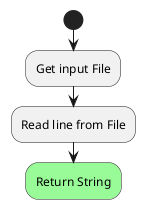 @startuml
'https://plantuml.com/activity-diagram-beta

start
    :Get input File;
    :Read line from File;
    #palegreen:Return String;
    kill

@enduml

